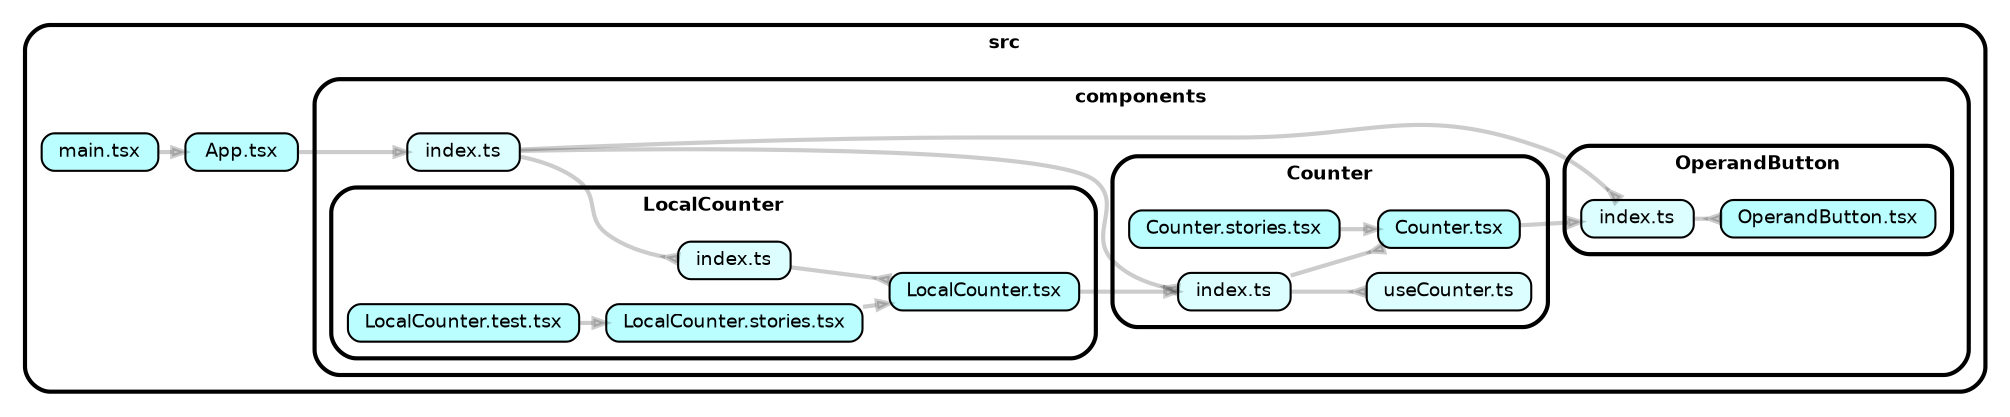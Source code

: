 strict digraph "dependency-cruiser output"{
    rankdir="LR" splines="true" overlap="false" nodesep="0.16" ranksep="0.18" fontname="Helvetica-bold" fontsize="9" style="rounded,bold,filled" fillcolor="#ffffff" compound="true"
    node [shape="box" style="rounded, filled" height="0.2" color="black" fillcolor="#ffffcc" fontcolor="black" fontname="Helvetica" fontsize="9"]
    edge [arrowhead="normal" arrowsize="0.6" penwidth="2.0" color="#00000033" fontname="Helvetica" fontsize="9"]

    subgraph "cluster_src" {label="src" "src/App.tsx" [label=<App.tsx> tooltip="App.tsx" URL="https://github.com/TakanoriOnuma/trial-dependency-cruiser/blob/main/src/App.tsx" fillcolor="#bbfeff"] }
    "src/App.tsx" -> "src/components/index.ts"
    subgraph "cluster_src" {label="src" subgraph "cluster_src/components" {label="components" subgraph "cluster_src/components/Counter" {label="Counter" "src/components/Counter/Counter.stories.tsx" [label=<Counter.stories.tsx> tooltip="Counter.stories.tsx" URL="https://github.com/TakanoriOnuma/trial-dependency-cruiser/blob/main/src/components/Counter/Counter.stories.tsx" fillcolor="#bbfeff"] } } }
    "src/components/Counter/Counter.stories.tsx" -> "src/components/Counter/Counter.tsx"
    subgraph "cluster_src" {label="src" subgraph "cluster_src/components" {label="components" subgraph "cluster_src/components/Counter" {label="Counter" "src/components/Counter/Counter.tsx" [label=<Counter.tsx> tooltip="Counter.tsx" URL="https://github.com/TakanoriOnuma/trial-dependency-cruiser/blob/main/src/components/Counter/Counter.tsx" fillcolor="#bbfeff"] } } }
    "src/components/Counter/Counter.tsx" -> "src/components/OperandButton/index.ts"
    subgraph "cluster_src" {label="src" subgraph "cluster_src/components" {label="components" subgraph "cluster_src/components/Counter" {label="Counter" "src/components/Counter/index.ts" [label=<index.ts> tooltip="index.ts" URL="https://github.com/TakanoriOnuma/trial-dependency-cruiser/blob/main/src/components/Counter/index.ts" fillcolor="#ddfeff"] } } }
    "src/components/Counter/index.ts" -> "src/components/Counter/Counter.tsx" [arrowhead="inv"]
    "src/components/Counter/index.ts" -> "src/components/Counter/useCounter.ts" [arrowhead="inv"]
    subgraph "cluster_src" {label="src" subgraph "cluster_src/components" {label="components" subgraph "cluster_src/components/Counter" {label="Counter" "src/components/Counter/useCounter.ts" [label=<useCounter.ts> tooltip="useCounter.ts" URL="https://github.com/TakanoriOnuma/trial-dependency-cruiser/blob/main/src/components/Counter/useCounter.ts" fillcolor="#ddfeff"] } } }
    subgraph "cluster_src" {label="src" subgraph "cluster_src/components" {label="components" subgraph "cluster_src/components/LocalCounter" {label="LocalCounter" "src/components/LocalCounter/LocalCounter.stories.tsx" [label=<LocalCounter.stories.tsx> tooltip="LocalCounter.stories.tsx" URL="https://github.com/TakanoriOnuma/trial-dependency-cruiser/blob/main/src/components/LocalCounter/LocalCounter.stories.tsx" fillcolor="#bbfeff"] } } }
    "src/components/LocalCounter/LocalCounter.stories.tsx" -> "src/components/LocalCounter/LocalCounter.tsx"
    subgraph "cluster_src" {label="src" subgraph "cluster_src/components" {label="components" subgraph "cluster_src/components/LocalCounter" {label="LocalCounter" "src/components/LocalCounter/LocalCounter.test.tsx" [label=<LocalCounter.test.tsx> tooltip="LocalCounter.test.tsx" URL="https://github.com/TakanoriOnuma/trial-dependency-cruiser/blob/main/src/components/LocalCounter/LocalCounter.test.tsx" fillcolor="#bbfeff"] } } }
    "src/components/LocalCounter/LocalCounter.test.tsx" -> "src/components/LocalCounter/LocalCounter.stories.tsx"
    subgraph "cluster_src" {label="src" subgraph "cluster_src/components" {label="components" subgraph "cluster_src/components/LocalCounter" {label="LocalCounter" "src/components/LocalCounter/LocalCounter.tsx" [label=<LocalCounter.tsx> tooltip="LocalCounter.tsx" URL="https://github.com/TakanoriOnuma/trial-dependency-cruiser/blob/main/src/components/LocalCounter/LocalCounter.tsx" fillcolor="#bbfeff"] } } }
    "src/components/LocalCounter/LocalCounter.tsx" -> "src/components/Counter/index.ts"
    subgraph "cluster_src" {label="src" subgraph "cluster_src/components" {label="components" subgraph "cluster_src/components/LocalCounter" {label="LocalCounter" "src/components/LocalCounter/index.ts" [label=<index.ts> tooltip="index.ts" URL="https://github.com/TakanoriOnuma/trial-dependency-cruiser/blob/main/src/components/LocalCounter/index.ts" fillcolor="#ddfeff"] } } }
    "src/components/LocalCounter/index.ts" -> "src/components/LocalCounter/LocalCounter.tsx" [arrowhead="inv"]
    subgraph "cluster_src" {label="src" subgraph "cluster_src/components" {label="components" subgraph "cluster_src/components/OperandButton" {label="OperandButton" "src/components/OperandButton/OperandButton.tsx" [label=<OperandButton.tsx> tooltip="OperandButton.tsx" URL="https://github.com/TakanoriOnuma/trial-dependency-cruiser/blob/main/src/components/OperandButton/OperandButton.tsx" fillcolor="#bbfeff"] } } }
    subgraph "cluster_src" {label="src" subgraph "cluster_src/components" {label="components" subgraph "cluster_src/components/OperandButton" {label="OperandButton" "src/components/OperandButton/index.ts" [label=<index.ts> tooltip="index.ts" URL="https://github.com/TakanoriOnuma/trial-dependency-cruiser/blob/main/src/components/OperandButton/index.ts" fillcolor="#ddfeff"] } } }
    "src/components/OperandButton/index.ts" -> "src/components/OperandButton/OperandButton.tsx" [arrowhead="inv"]
    subgraph "cluster_src" {label="src" subgraph "cluster_src/components" {label="components" "src/components/index.ts" [label=<index.ts> tooltip="index.ts" URL="https://github.com/TakanoriOnuma/trial-dependency-cruiser/blob/main/src/components/index.ts" fillcolor="#ddfeff"] } }
    "src/components/index.ts" -> "src/components/Counter/index.ts" [arrowhead="inv"]
    "src/components/index.ts" -> "src/components/LocalCounter/index.ts" [arrowhead="inv"]
    "src/components/index.ts" -> "src/components/OperandButton/index.ts" [arrowhead="inv"]
    subgraph "cluster_src" {label="src" "src/main.tsx" [label=<main.tsx> tooltip="main.tsx" URL="https://github.com/TakanoriOnuma/trial-dependency-cruiser/blob/main/src/main.tsx" fillcolor="#bbfeff"] }
    "src/main.tsx" -> "src/App.tsx"
}
